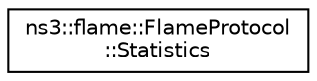 digraph "Graphical Class Hierarchy"
{
 // LATEX_PDF_SIZE
  edge [fontname="Helvetica",fontsize="10",labelfontname="Helvetica",labelfontsize="10"];
  node [fontname="Helvetica",fontsize="10",shape=record];
  rankdir="LR";
  Node0 [label="ns3::flame::FlameProtocol\l::Statistics",height=0.2,width=0.4,color="black", fillcolor="white", style="filled",URL="$structns3_1_1flame_1_1_flame_protocol_1_1_statistics.html",tooltip="Statistics structure."];
}
